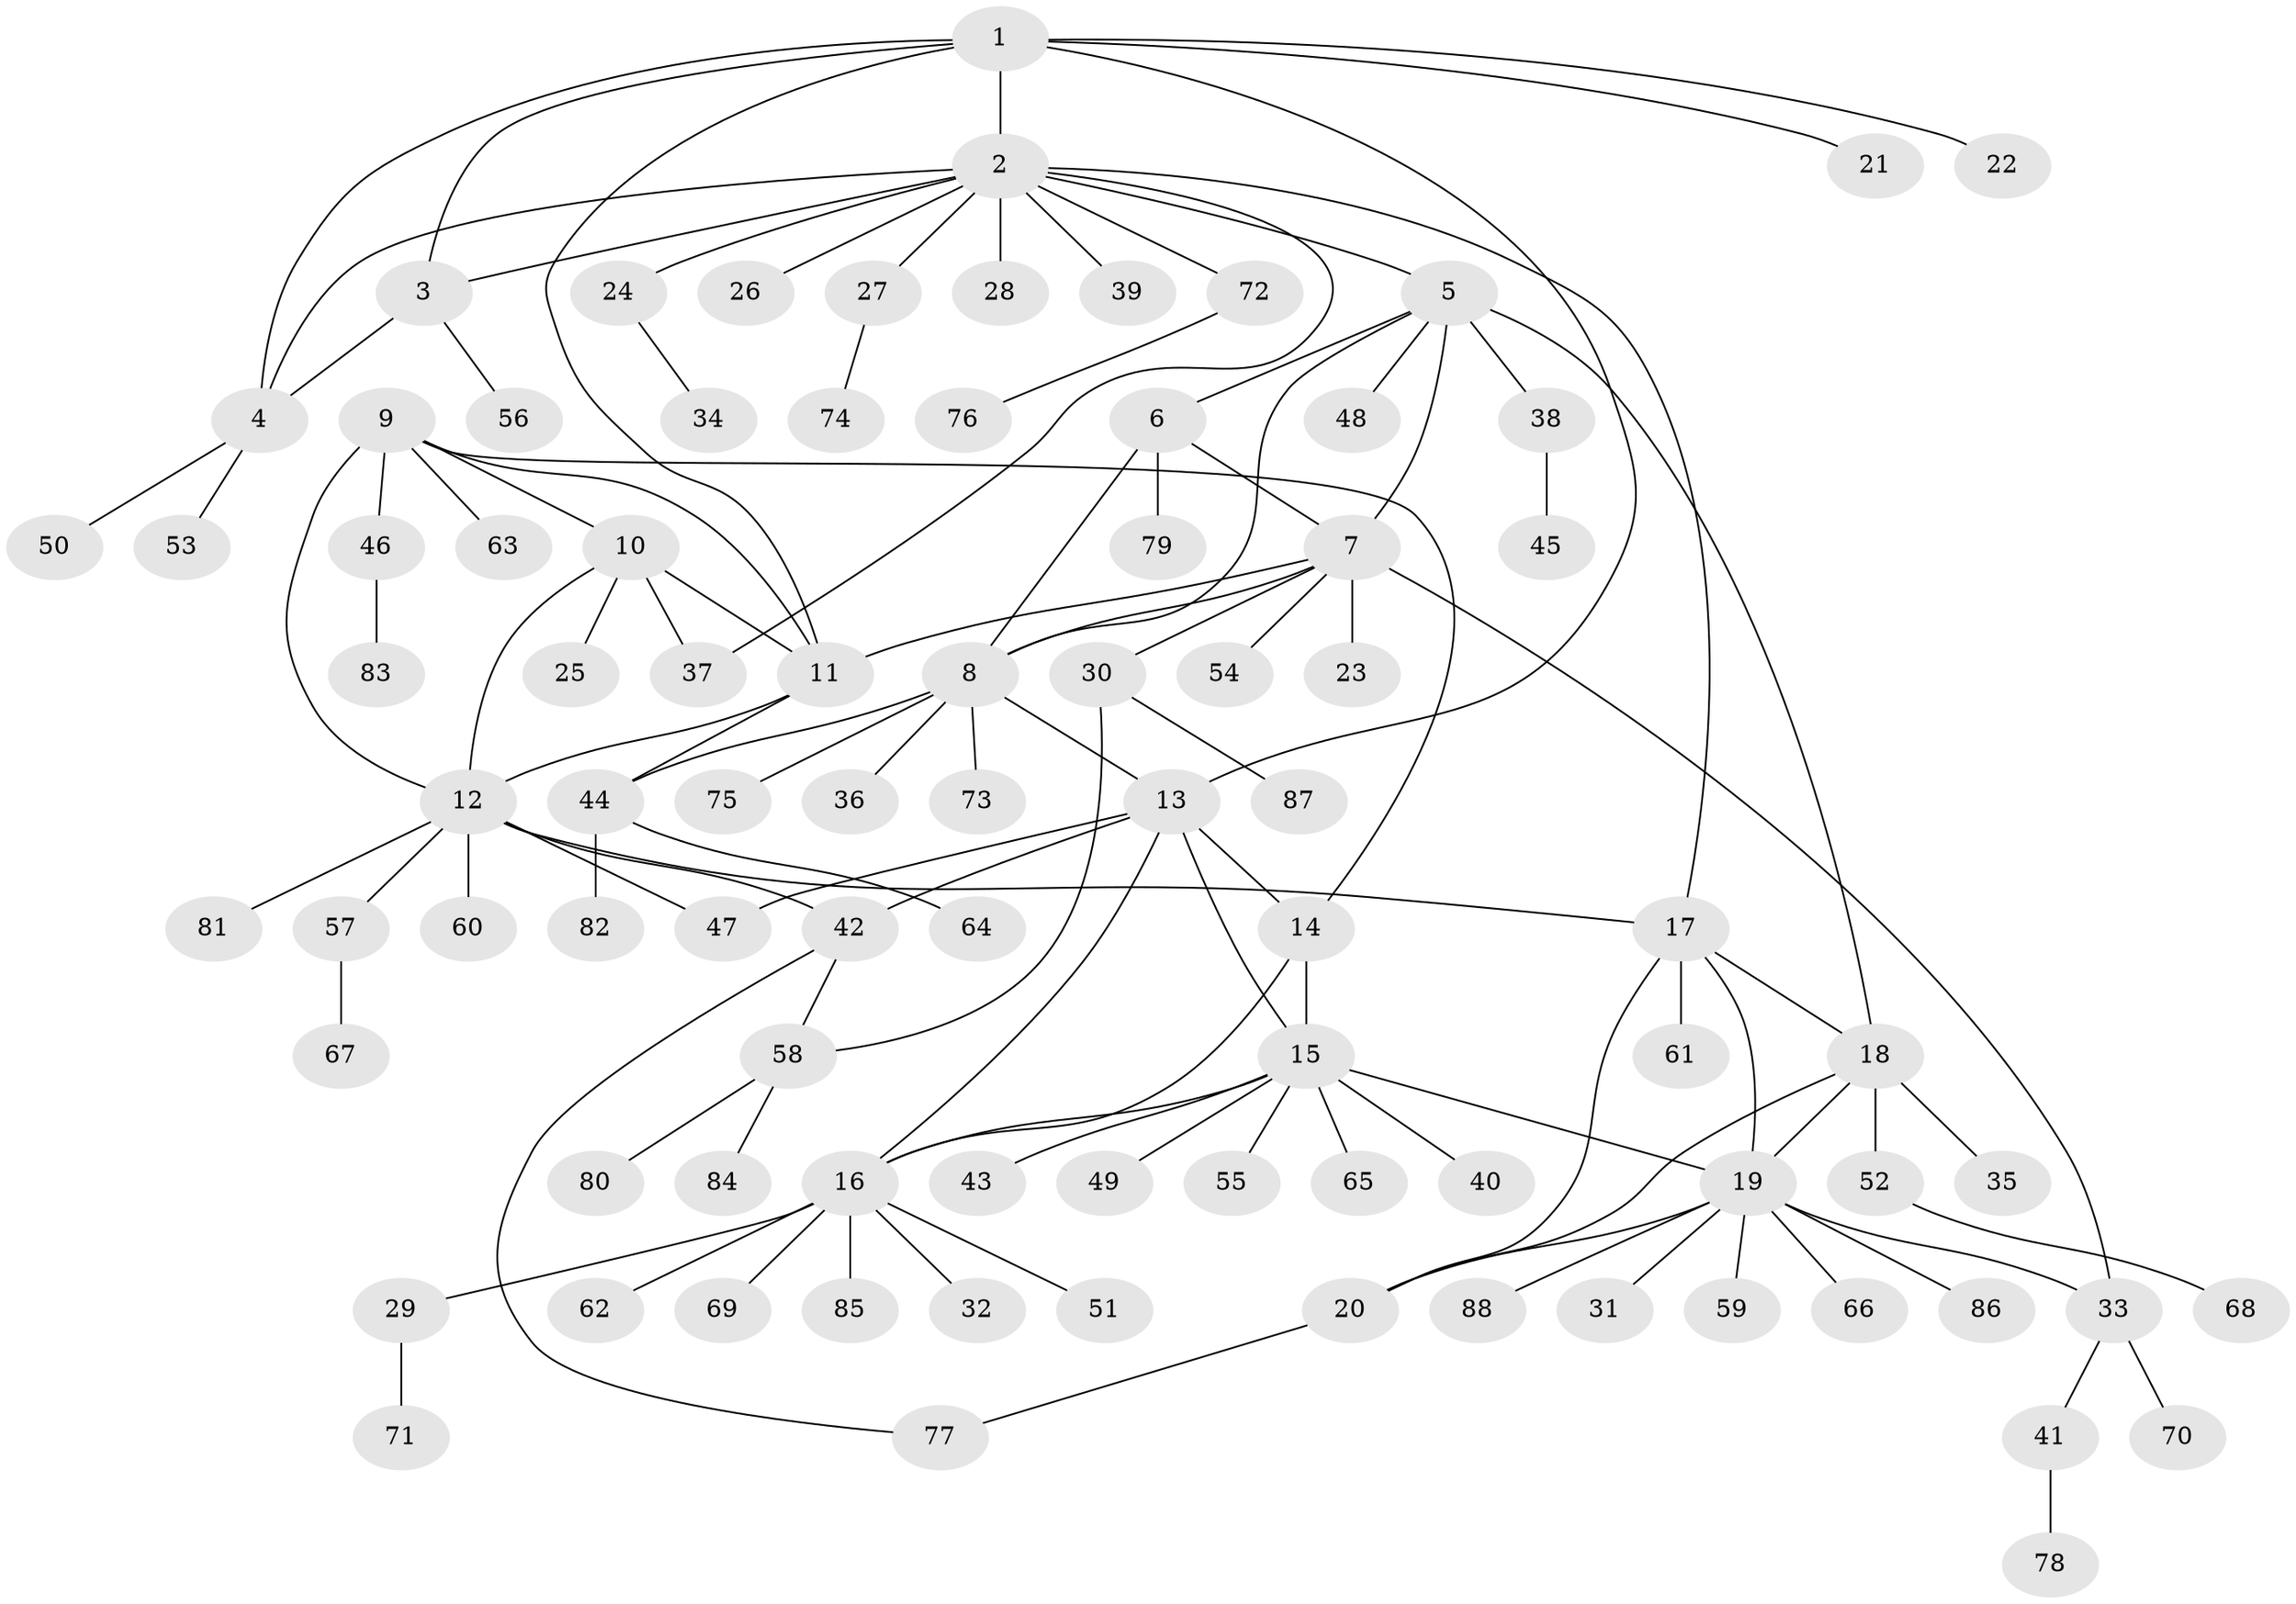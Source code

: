 // coarse degree distribution, {15: 0.02857142857142857, 2: 0.11428571428571428, 4: 0.05714285714285714, 5: 0.08571428571428572, 9: 0.02857142857142857, 7: 0.02857142857142857, 3: 0.08571428571428572, 6: 0.02857142857142857, 1: 0.5428571428571428}
// Generated by graph-tools (version 1.1) at 2025/19/03/04/25 18:19:44]
// undirected, 88 vertices, 115 edges
graph export_dot {
graph [start="1"]
  node [color=gray90,style=filled];
  1;
  2;
  3;
  4;
  5;
  6;
  7;
  8;
  9;
  10;
  11;
  12;
  13;
  14;
  15;
  16;
  17;
  18;
  19;
  20;
  21;
  22;
  23;
  24;
  25;
  26;
  27;
  28;
  29;
  30;
  31;
  32;
  33;
  34;
  35;
  36;
  37;
  38;
  39;
  40;
  41;
  42;
  43;
  44;
  45;
  46;
  47;
  48;
  49;
  50;
  51;
  52;
  53;
  54;
  55;
  56;
  57;
  58;
  59;
  60;
  61;
  62;
  63;
  64;
  65;
  66;
  67;
  68;
  69;
  70;
  71;
  72;
  73;
  74;
  75;
  76;
  77;
  78;
  79;
  80;
  81;
  82;
  83;
  84;
  85;
  86;
  87;
  88;
  1 -- 2;
  1 -- 3;
  1 -- 4;
  1 -- 11;
  1 -- 13;
  1 -- 21;
  1 -- 22;
  2 -- 3;
  2 -- 4;
  2 -- 5;
  2 -- 17;
  2 -- 24;
  2 -- 26;
  2 -- 27;
  2 -- 28;
  2 -- 37;
  2 -- 39;
  2 -- 72;
  3 -- 4;
  3 -- 56;
  4 -- 50;
  4 -- 53;
  5 -- 6;
  5 -- 7;
  5 -- 8;
  5 -- 18;
  5 -- 38;
  5 -- 48;
  6 -- 7;
  6 -- 8;
  6 -- 79;
  7 -- 8;
  7 -- 11;
  7 -- 23;
  7 -- 30;
  7 -- 33;
  7 -- 54;
  8 -- 13;
  8 -- 36;
  8 -- 44;
  8 -- 73;
  8 -- 75;
  9 -- 10;
  9 -- 11;
  9 -- 12;
  9 -- 14;
  9 -- 46;
  9 -- 63;
  10 -- 11;
  10 -- 12;
  10 -- 25;
  10 -- 37;
  11 -- 12;
  11 -- 44;
  12 -- 17;
  12 -- 42;
  12 -- 47;
  12 -- 57;
  12 -- 60;
  12 -- 81;
  13 -- 14;
  13 -- 15;
  13 -- 16;
  13 -- 42;
  13 -- 47;
  14 -- 15;
  14 -- 16;
  15 -- 16;
  15 -- 19;
  15 -- 40;
  15 -- 43;
  15 -- 49;
  15 -- 55;
  15 -- 65;
  16 -- 29;
  16 -- 32;
  16 -- 51;
  16 -- 62;
  16 -- 69;
  16 -- 85;
  17 -- 18;
  17 -- 19;
  17 -- 20;
  17 -- 61;
  18 -- 19;
  18 -- 20;
  18 -- 35;
  18 -- 52;
  19 -- 20;
  19 -- 31;
  19 -- 33;
  19 -- 59;
  19 -- 66;
  19 -- 86;
  19 -- 88;
  20 -- 77;
  24 -- 34;
  27 -- 74;
  29 -- 71;
  30 -- 58;
  30 -- 87;
  33 -- 41;
  33 -- 70;
  38 -- 45;
  41 -- 78;
  42 -- 58;
  42 -- 77;
  44 -- 64;
  44 -- 82;
  46 -- 83;
  52 -- 68;
  57 -- 67;
  58 -- 80;
  58 -- 84;
  72 -- 76;
}
